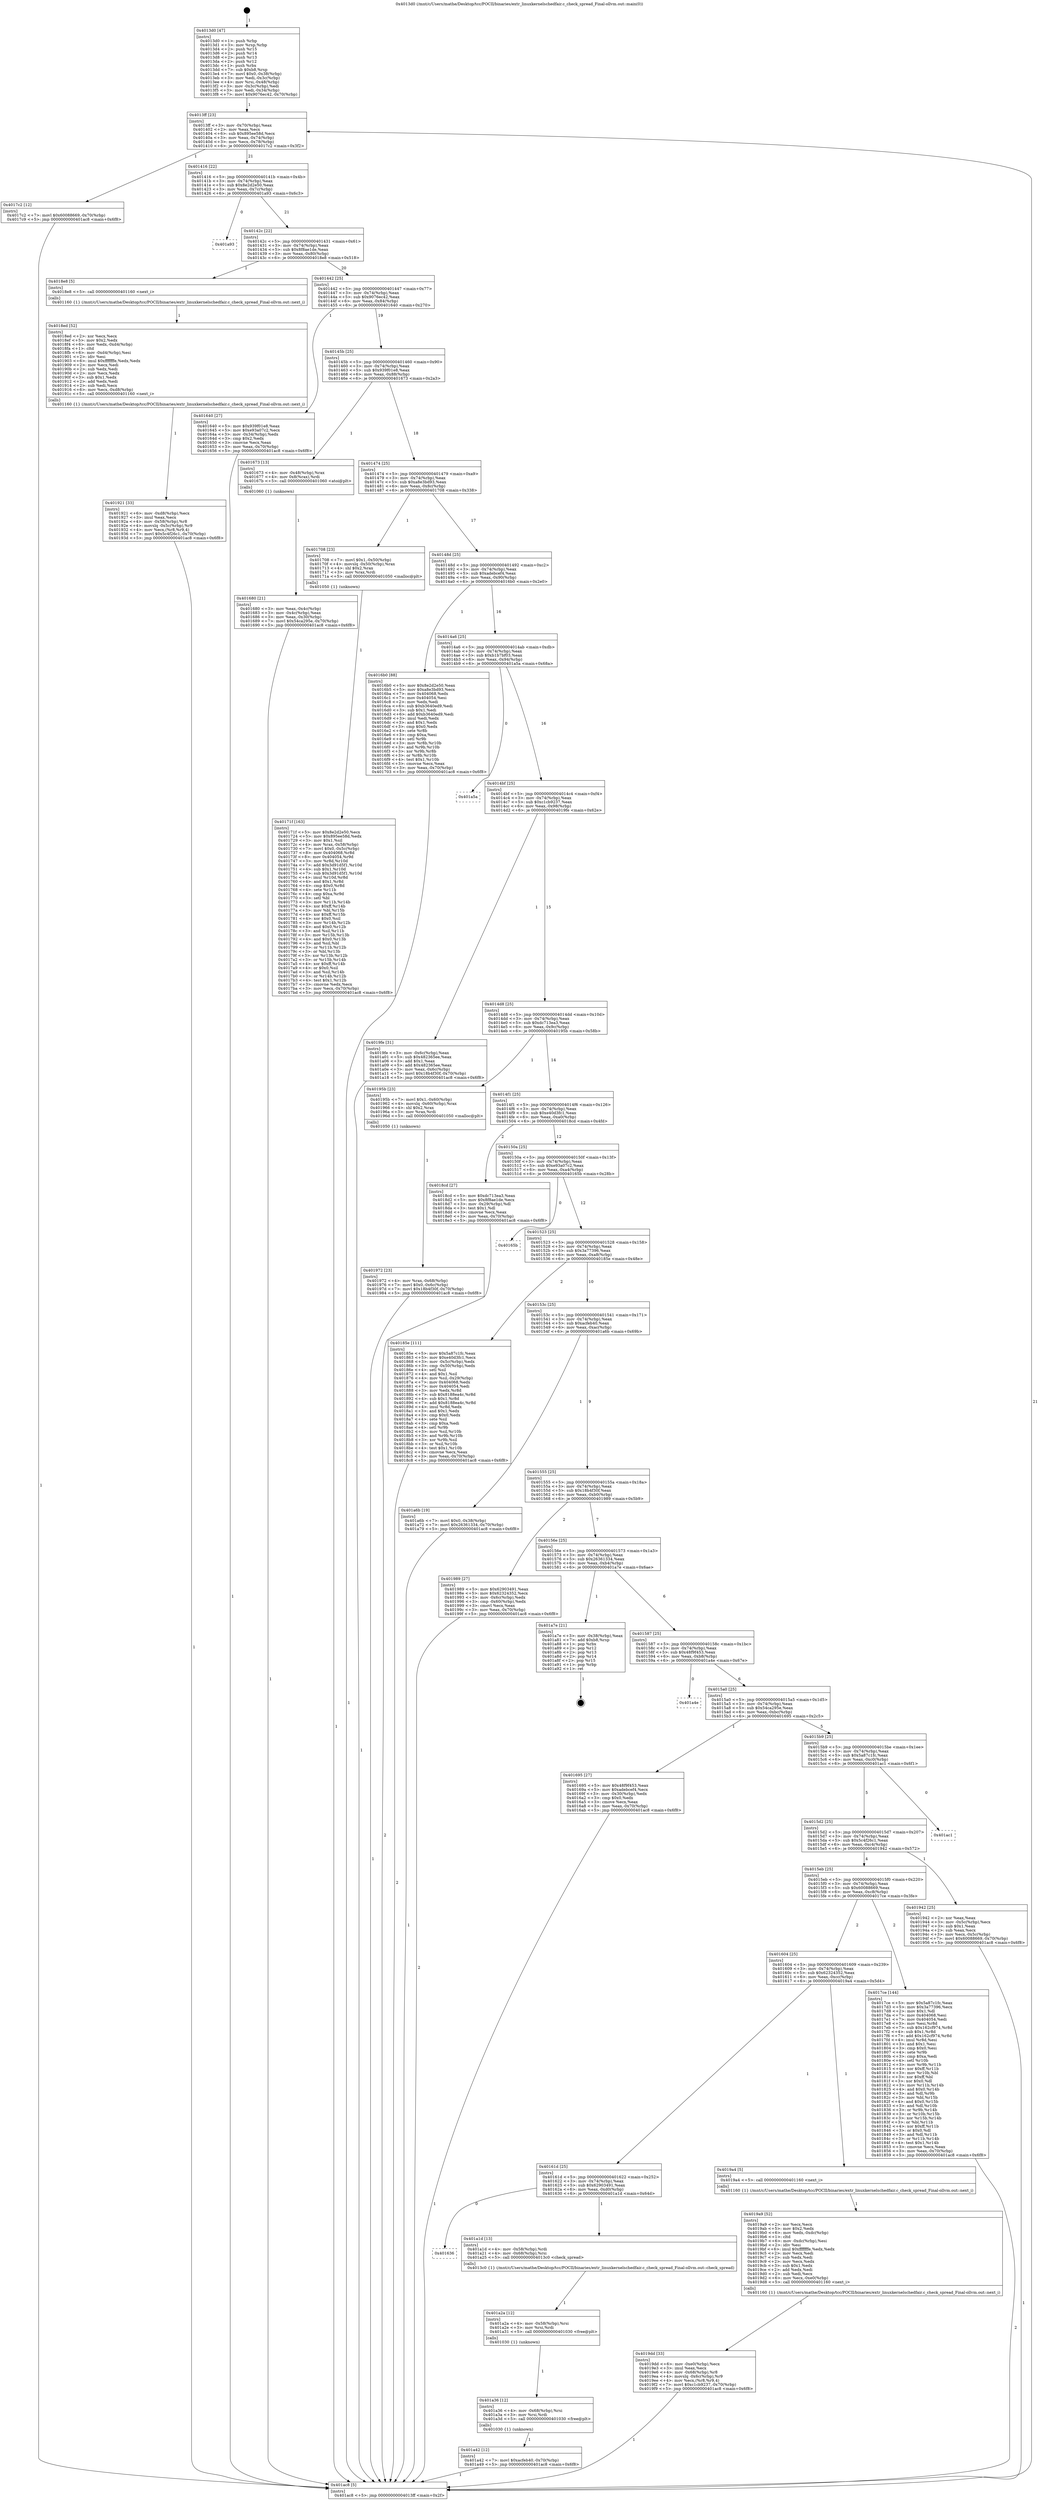 digraph "0x4013d0" {
  label = "0x4013d0 (/mnt/c/Users/mathe/Desktop/tcc/POCII/binaries/extr_linuxkernelschedfair.c_check_spread_Final-ollvm.out::main(0))"
  labelloc = "t"
  node[shape=record]

  Entry [label="",width=0.3,height=0.3,shape=circle,fillcolor=black,style=filled]
  "0x4013ff" [label="{
     0x4013ff [23]\l
     | [instrs]\l
     &nbsp;&nbsp;0x4013ff \<+3\>: mov -0x70(%rbp),%eax\l
     &nbsp;&nbsp;0x401402 \<+2\>: mov %eax,%ecx\l
     &nbsp;&nbsp;0x401404 \<+6\>: sub $0x895ee58d,%ecx\l
     &nbsp;&nbsp;0x40140a \<+3\>: mov %eax,-0x74(%rbp)\l
     &nbsp;&nbsp;0x40140d \<+3\>: mov %ecx,-0x78(%rbp)\l
     &nbsp;&nbsp;0x401410 \<+6\>: je 00000000004017c2 \<main+0x3f2\>\l
  }"]
  "0x4017c2" [label="{
     0x4017c2 [12]\l
     | [instrs]\l
     &nbsp;&nbsp;0x4017c2 \<+7\>: movl $0x60088669,-0x70(%rbp)\l
     &nbsp;&nbsp;0x4017c9 \<+5\>: jmp 0000000000401ac8 \<main+0x6f8\>\l
  }"]
  "0x401416" [label="{
     0x401416 [22]\l
     | [instrs]\l
     &nbsp;&nbsp;0x401416 \<+5\>: jmp 000000000040141b \<main+0x4b\>\l
     &nbsp;&nbsp;0x40141b \<+3\>: mov -0x74(%rbp),%eax\l
     &nbsp;&nbsp;0x40141e \<+5\>: sub $0x8e2d2e50,%eax\l
     &nbsp;&nbsp;0x401423 \<+3\>: mov %eax,-0x7c(%rbp)\l
     &nbsp;&nbsp;0x401426 \<+6\>: je 0000000000401a93 \<main+0x6c3\>\l
  }"]
  Exit [label="",width=0.3,height=0.3,shape=circle,fillcolor=black,style=filled,peripheries=2]
  "0x401a93" [label="{
     0x401a93\l
  }", style=dashed]
  "0x40142c" [label="{
     0x40142c [22]\l
     | [instrs]\l
     &nbsp;&nbsp;0x40142c \<+5\>: jmp 0000000000401431 \<main+0x61\>\l
     &nbsp;&nbsp;0x401431 \<+3\>: mov -0x74(%rbp),%eax\l
     &nbsp;&nbsp;0x401434 \<+5\>: sub $0x8f8ae1de,%eax\l
     &nbsp;&nbsp;0x401439 \<+3\>: mov %eax,-0x80(%rbp)\l
     &nbsp;&nbsp;0x40143c \<+6\>: je 00000000004018e8 \<main+0x518\>\l
  }"]
  "0x401a42" [label="{
     0x401a42 [12]\l
     | [instrs]\l
     &nbsp;&nbsp;0x401a42 \<+7\>: movl $0xacfeb40,-0x70(%rbp)\l
     &nbsp;&nbsp;0x401a49 \<+5\>: jmp 0000000000401ac8 \<main+0x6f8\>\l
  }"]
  "0x4018e8" [label="{
     0x4018e8 [5]\l
     | [instrs]\l
     &nbsp;&nbsp;0x4018e8 \<+5\>: call 0000000000401160 \<next_i\>\l
     | [calls]\l
     &nbsp;&nbsp;0x401160 \{1\} (/mnt/c/Users/mathe/Desktop/tcc/POCII/binaries/extr_linuxkernelschedfair.c_check_spread_Final-ollvm.out::next_i)\l
  }"]
  "0x401442" [label="{
     0x401442 [25]\l
     | [instrs]\l
     &nbsp;&nbsp;0x401442 \<+5\>: jmp 0000000000401447 \<main+0x77\>\l
     &nbsp;&nbsp;0x401447 \<+3\>: mov -0x74(%rbp),%eax\l
     &nbsp;&nbsp;0x40144a \<+5\>: sub $0x9076ec42,%eax\l
     &nbsp;&nbsp;0x40144f \<+6\>: mov %eax,-0x84(%rbp)\l
     &nbsp;&nbsp;0x401455 \<+6\>: je 0000000000401640 \<main+0x270\>\l
  }"]
  "0x401a36" [label="{
     0x401a36 [12]\l
     | [instrs]\l
     &nbsp;&nbsp;0x401a36 \<+4\>: mov -0x68(%rbp),%rsi\l
     &nbsp;&nbsp;0x401a3a \<+3\>: mov %rsi,%rdi\l
     &nbsp;&nbsp;0x401a3d \<+5\>: call 0000000000401030 \<free@plt\>\l
     | [calls]\l
     &nbsp;&nbsp;0x401030 \{1\} (unknown)\l
  }"]
  "0x401640" [label="{
     0x401640 [27]\l
     | [instrs]\l
     &nbsp;&nbsp;0x401640 \<+5\>: mov $0x939f01e8,%eax\l
     &nbsp;&nbsp;0x401645 \<+5\>: mov $0xe93a07c2,%ecx\l
     &nbsp;&nbsp;0x40164a \<+3\>: mov -0x34(%rbp),%edx\l
     &nbsp;&nbsp;0x40164d \<+3\>: cmp $0x2,%edx\l
     &nbsp;&nbsp;0x401650 \<+3\>: cmovne %ecx,%eax\l
     &nbsp;&nbsp;0x401653 \<+3\>: mov %eax,-0x70(%rbp)\l
     &nbsp;&nbsp;0x401656 \<+5\>: jmp 0000000000401ac8 \<main+0x6f8\>\l
  }"]
  "0x40145b" [label="{
     0x40145b [25]\l
     | [instrs]\l
     &nbsp;&nbsp;0x40145b \<+5\>: jmp 0000000000401460 \<main+0x90\>\l
     &nbsp;&nbsp;0x401460 \<+3\>: mov -0x74(%rbp),%eax\l
     &nbsp;&nbsp;0x401463 \<+5\>: sub $0x939f01e8,%eax\l
     &nbsp;&nbsp;0x401468 \<+6\>: mov %eax,-0x88(%rbp)\l
     &nbsp;&nbsp;0x40146e \<+6\>: je 0000000000401673 \<main+0x2a3\>\l
  }"]
  "0x401ac8" [label="{
     0x401ac8 [5]\l
     | [instrs]\l
     &nbsp;&nbsp;0x401ac8 \<+5\>: jmp 00000000004013ff \<main+0x2f\>\l
  }"]
  "0x4013d0" [label="{
     0x4013d0 [47]\l
     | [instrs]\l
     &nbsp;&nbsp;0x4013d0 \<+1\>: push %rbp\l
     &nbsp;&nbsp;0x4013d1 \<+3\>: mov %rsp,%rbp\l
     &nbsp;&nbsp;0x4013d4 \<+2\>: push %r15\l
     &nbsp;&nbsp;0x4013d6 \<+2\>: push %r14\l
     &nbsp;&nbsp;0x4013d8 \<+2\>: push %r13\l
     &nbsp;&nbsp;0x4013da \<+2\>: push %r12\l
     &nbsp;&nbsp;0x4013dc \<+1\>: push %rbx\l
     &nbsp;&nbsp;0x4013dd \<+7\>: sub $0xb8,%rsp\l
     &nbsp;&nbsp;0x4013e4 \<+7\>: movl $0x0,-0x38(%rbp)\l
     &nbsp;&nbsp;0x4013eb \<+3\>: mov %edi,-0x3c(%rbp)\l
     &nbsp;&nbsp;0x4013ee \<+4\>: mov %rsi,-0x48(%rbp)\l
     &nbsp;&nbsp;0x4013f2 \<+3\>: mov -0x3c(%rbp),%edi\l
     &nbsp;&nbsp;0x4013f5 \<+3\>: mov %edi,-0x34(%rbp)\l
     &nbsp;&nbsp;0x4013f8 \<+7\>: movl $0x9076ec42,-0x70(%rbp)\l
  }"]
  "0x401a2a" [label="{
     0x401a2a [12]\l
     | [instrs]\l
     &nbsp;&nbsp;0x401a2a \<+4\>: mov -0x58(%rbp),%rsi\l
     &nbsp;&nbsp;0x401a2e \<+3\>: mov %rsi,%rdi\l
     &nbsp;&nbsp;0x401a31 \<+5\>: call 0000000000401030 \<free@plt\>\l
     | [calls]\l
     &nbsp;&nbsp;0x401030 \{1\} (unknown)\l
  }"]
  "0x401673" [label="{
     0x401673 [13]\l
     | [instrs]\l
     &nbsp;&nbsp;0x401673 \<+4\>: mov -0x48(%rbp),%rax\l
     &nbsp;&nbsp;0x401677 \<+4\>: mov 0x8(%rax),%rdi\l
     &nbsp;&nbsp;0x40167b \<+5\>: call 0000000000401060 \<atoi@plt\>\l
     | [calls]\l
     &nbsp;&nbsp;0x401060 \{1\} (unknown)\l
  }"]
  "0x401474" [label="{
     0x401474 [25]\l
     | [instrs]\l
     &nbsp;&nbsp;0x401474 \<+5\>: jmp 0000000000401479 \<main+0xa9\>\l
     &nbsp;&nbsp;0x401479 \<+3\>: mov -0x74(%rbp),%eax\l
     &nbsp;&nbsp;0x40147c \<+5\>: sub $0xa8e3bd93,%eax\l
     &nbsp;&nbsp;0x401481 \<+6\>: mov %eax,-0x8c(%rbp)\l
     &nbsp;&nbsp;0x401487 \<+6\>: je 0000000000401708 \<main+0x338\>\l
  }"]
  "0x401680" [label="{
     0x401680 [21]\l
     | [instrs]\l
     &nbsp;&nbsp;0x401680 \<+3\>: mov %eax,-0x4c(%rbp)\l
     &nbsp;&nbsp;0x401683 \<+3\>: mov -0x4c(%rbp),%eax\l
     &nbsp;&nbsp;0x401686 \<+3\>: mov %eax,-0x30(%rbp)\l
     &nbsp;&nbsp;0x401689 \<+7\>: movl $0x54ca295e,-0x70(%rbp)\l
     &nbsp;&nbsp;0x401690 \<+5\>: jmp 0000000000401ac8 \<main+0x6f8\>\l
  }"]
  "0x401636" [label="{
     0x401636\l
  }", style=dashed]
  "0x401708" [label="{
     0x401708 [23]\l
     | [instrs]\l
     &nbsp;&nbsp;0x401708 \<+7\>: movl $0x1,-0x50(%rbp)\l
     &nbsp;&nbsp;0x40170f \<+4\>: movslq -0x50(%rbp),%rax\l
     &nbsp;&nbsp;0x401713 \<+4\>: shl $0x2,%rax\l
     &nbsp;&nbsp;0x401717 \<+3\>: mov %rax,%rdi\l
     &nbsp;&nbsp;0x40171a \<+5\>: call 0000000000401050 \<malloc@plt\>\l
     | [calls]\l
     &nbsp;&nbsp;0x401050 \{1\} (unknown)\l
  }"]
  "0x40148d" [label="{
     0x40148d [25]\l
     | [instrs]\l
     &nbsp;&nbsp;0x40148d \<+5\>: jmp 0000000000401492 \<main+0xc2\>\l
     &nbsp;&nbsp;0x401492 \<+3\>: mov -0x74(%rbp),%eax\l
     &nbsp;&nbsp;0x401495 \<+5\>: sub $0xadebcef4,%eax\l
     &nbsp;&nbsp;0x40149a \<+6\>: mov %eax,-0x90(%rbp)\l
     &nbsp;&nbsp;0x4014a0 \<+6\>: je 00000000004016b0 \<main+0x2e0\>\l
  }"]
  "0x401a1d" [label="{
     0x401a1d [13]\l
     | [instrs]\l
     &nbsp;&nbsp;0x401a1d \<+4\>: mov -0x58(%rbp),%rdi\l
     &nbsp;&nbsp;0x401a21 \<+4\>: mov -0x68(%rbp),%rsi\l
     &nbsp;&nbsp;0x401a25 \<+5\>: call 00000000004013c0 \<check_spread\>\l
     | [calls]\l
     &nbsp;&nbsp;0x4013c0 \{1\} (/mnt/c/Users/mathe/Desktop/tcc/POCII/binaries/extr_linuxkernelschedfair.c_check_spread_Final-ollvm.out::check_spread)\l
  }"]
  "0x4016b0" [label="{
     0x4016b0 [88]\l
     | [instrs]\l
     &nbsp;&nbsp;0x4016b0 \<+5\>: mov $0x8e2d2e50,%eax\l
     &nbsp;&nbsp;0x4016b5 \<+5\>: mov $0xa8e3bd93,%ecx\l
     &nbsp;&nbsp;0x4016ba \<+7\>: mov 0x404068,%edx\l
     &nbsp;&nbsp;0x4016c1 \<+7\>: mov 0x404054,%esi\l
     &nbsp;&nbsp;0x4016c8 \<+2\>: mov %edx,%edi\l
     &nbsp;&nbsp;0x4016ca \<+6\>: sub $0xb3640ed9,%edi\l
     &nbsp;&nbsp;0x4016d0 \<+3\>: sub $0x1,%edi\l
     &nbsp;&nbsp;0x4016d3 \<+6\>: add $0xb3640ed9,%edi\l
     &nbsp;&nbsp;0x4016d9 \<+3\>: imul %edi,%edx\l
     &nbsp;&nbsp;0x4016dc \<+3\>: and $0x1,%edx\l
     &nbsp;&nbsp;0x4016df \<+3\>: cmp $0x0,%edx\l
     &nbsp;&nbsp;0x4016e2 \<+4\>: sete %r8b\l
     &nbsp;&nbsp;0x4016e6 \<+3\>: cmp $0xa,%esi\l
     &nbsp;&nbsp;0x4016e9 \<+4\>: setl %r9b\l
     &nbsp;&nbsp;0x4016ed \<+3\>: mov %r8b,%r10b\l
     &nbsp;&nbsp;0x4016f0 \<+3\>: and %r9b,%r10b\l
     &nbsp;&nbsp;0x4016f3 \<+3\>: xor %r9b,%r8b\l
     &nbsp;&nbsp;0x4016f6 \<+3\>: or %r8b,%r10b\l
     &nbsp;&nbsp;0x4016f9 \<+4\>: test $0x1,%r10b\l
     &nbsp;&nbsp;0x4016fd \<+3\>: cmovne %ecx,%eax\l
     &nbsp;&nbsp;0x401700 \<+3\>: mov %eax,-0x70(%rbp)\l
     &nbsp;&nbsp;0x401703 \<+5\>: jmp 0000000000401ac8 \<main+0x6f8\>\l
  }"]
  "0x4014a6" [label="{
     0x4014a6 [25]\l
     | [instrs]\l
     &nbsp;&nbsp;0x4014a6 \<+5\>: jmp 00000000004014ab \<main+0xdb\>\l
     &nbsp;&nbsp;0x4014ab \<+3\>: mov -0x74(%rbp),%eax\l
     &nbsp;&nbsp;0x4014ae \<+5\>: sub $0xb1b7bf03,%eax\l
     &nbsp;&nbsp;0x4014b3 \<+6\>: mov %eax,-0x94(%rbp)\l
     &nbsp;&nbsp;0x4014b9 \<+6\>: je 0000000000401a5a \<main+0x68a\>\l
  }"]
  "0x4019dd" [label="{
     0x4019dd [33]\l
     | [instrs]\l
     &nbsp;&nbsp;0x4019dd \<+6\>: mov -0xe0(%rbp),%ecx\l
     &nbsp;&nbsp;0x4019e3 \<+3\>: imul %eax,%ecx\l
     &nbsp;&nbsp;0x4019e6 \<+4\>: mov -0x68(%rbp),%r8\l
     &nbsp;&nbsp;0x4019ea \<+4\>: movslq -0x6c(%rbp),%r9\l
     &nbsp;&nbsp;0x4019ee \<+4\>: mov %ecx,(%r8,%r9,4)\l
     &nbsp;&nbsp;0x4019f2 \<+7\>: movl $0xc1cb9237,-0x70(%rbp)\l
     &nbsp;&nbsp;0x4019f9 \<+5\>: jmp 0000000000401ac8 \<main+0x6f8\>\l
  }"]
  "0x401a5a" [label="{
     0x401a5a\l
  }", style=dashed]
  "0x4014bf" [label="{
     0x4014bf [25]\l
     | [instrs]\l
     &nbsp;&nbsp;0x4014bf \<+5\>: jmp 00000000004014c4 \<main+0xf4\>\l
     &nbsp;&nbsp;0x4014c4 \<+3\>: mov -0x74(%rbp),%eax\l
     &nbsp;&nbsp;0x4014c7 \<+5\>: sub $0xc1cb9237,%eax\l
     &nbsp;&nbsp;0x4014cc \<+6\>: mov %eax,-0x98(%rbp)\l
     &nbsp;&nbsp;0x4014d2 \<+6\>: je 00000000004019fe \<main+0x62e\>\l
  }"]
  "0x4019a9" [label="{
     0x4019a9 [52]\l
     | [instrs]\l
     &nbsp;&nbsp;0x4019a9 \<+2\>: xor %ecx,%ecx\l
     &nbsp;&nbsp;0x4019ab \<+5\>: mov $0x2,%edx\l
     &nbsp;&nbsp;0x4019b0 \<+6\>: mov %edx,-0xdc(%rbp)\l
     &nbsp;&nbsp;0x4019b6 \<+1\>: cltd\l
     &nbsp;&nbsp;0x4019b7 \<+6\>: mov -0xdc(%rbp),%esi\l
     &nbsp;&nbsp;0x4019bd \<+2\>: idiv %esi\l
     &nbsp;&nbsp;0x4019bf \<+6\>: imul $0xfffffffe,%edx,%edx\l
     &nbsp;&nbsp;0x4019c5 \<+2\>: mov %ecx,%edi\l
     &nbsp;&nbsp;0x4019c7 \<+2\>: sub %edx,%edi\l
     &nbsp;&nbsp;0x4019c9 \<+2\>: mov %ecx,%edx\l
     &nbsp;&nbsp;0x4019cb \<+3\>: sub $0x1,%edx\l
     &nbsp;&nbsp;0x4019ce \<+2\>: add %edx,%edi\l
     &nbsp;&nbsp;0x4019d0 \<+2\>: sub %edi,%ecx\l
     &nbsp;&nbsp;0x4019d2 \<+6\>: mov %ecx,-0xe0(%rbp)\l
     &nbsp;&nbsp;0x4019d8 \<+5\>: call 0000000000401160 \<next_i\>\l
     | [calls]\l
     &nbsp;&nbsp;0x401160 \{1\} (/mnt/c/Users/mathe/Desktop/tcc/POCII/binaries/extr_linuxkernelschedfair.c_check_spread_Final-ollvm.out::next_i)\l
  }"]
  "0x4019fe" [label="{
     0x4019fe [31]\l
     | [instrs]\l
     &nbsp;&nbsp;0x4019fe \<+3\>: mov -0x6c(%rbp),%eax\l
     &nbsp;&nbsp;0x401a01 \<+5\>: sub $0x482365ee,%eax\l
     &nbsp;&nbsp;0x401a06 \<+3\>: add $0x1,%eax\l
     &nbsp;&nbsp;0x401a09 \<+5\>: add $0x482365ee,%eax\l
     &nbsp;&nbsp;0x401a0e \<+3\>: mov %eax,-0x6c(%rbp)\l
     &nbsp;&nbsp;0x401a11 \<+7\>: movl $0x18b4f30f,-0x70(%rbp)\l
     &nbsp;&nbsp;0x401a18 \<+5\>: jmp 0000000000401ac8 \<main+0x6f8\>\l
  }"]
  "0x4014d8" [label="{
     0x4014d8 [25]\l
     | [instrs]\l
     &nbsp;&nbsp;0x4014d8 \<+5\>: jmp 00000000004014dd \<main+0x10d\>\l
     &nbsp;&nbsp;0x4014dd \<+3\>: mov -0x74(%rbp),%eax\l
     &nbsp;&nbsp;0x4014e0 \<+5\>: sub $0xdc713ea3,%eax\l
     &nbsp;&nbsp;0x4014e5 \<+6\>: mov %eax,-0x9c(%rbp)\l
     &nbsp;&nbsp;0x4014eb \<+6\>: je 000000000040195b \<main+0x58b\>\l
  }"]
  "0x40161d" [label="{
     0x40161d [25]\l
     | [instrs]\l
     &nbsp;&nbsp;0x40161d \<+5\>: jmp 0000000000401622 \<main+0x252\>\l
     &nbsp;&nbsp;0x401622 \<+3\>: mov -0x74(%rbp),%eax\l
     &nbsp;&nbsp;0x401625 \<+5\>: sub $0x62903491,%eax\l
     &nbsp;&nbsp;0x40162a \<+6\>: mov %eax,-0xd0(%rbp)\l
     &nbsp;&nbsp;0x401630 \<+6\>: je 0000000000401a1d \<main+0x64d\>\l
  }"]
  "0x40195b" [label="{
     0x40195b [23]\l
     | [instrs]\l
     &nbsp;&nbsp;0x40195b \<+7\>: movl $0x1,-0x60(%rbp)\l
     &nbsp;&nbsp;0x401962 \<+4\>: movslq -0x60(%rbp),%rax\l
     &nbsp;&nbsp;0x401966 \<+4\>: shl $0x2,%rax\l
     &nbsp;&nbsp;0x40196a \<+3\>: mov %rax,%rdi\l
     &nbsp;&nbsp;0x40196d \<+5\>: call 0000000000401050 \<malloc@plt\>\l
     | [calls]\l
     &nbsp;&nbsp;0x401050 \{1\} (unknown)\l
  }"]
  "0x4014f1" [label="{
     0x4014f1 [25]\l
     | [instrs]\l
     &nbsp;&nbsp;0x4014f1 \<+5\>: jmp 00000000004014f6 \<main+0x126\>\l
     &nbsp;&nbsp;0x4014f6 \<+3\>: mov -0x74(%rbp),%eax\l
     &nbsp;&nbsp;0x4014f9 \<+5\>: sub $0xe40d3fc1,%eax\l
     &nbsp;&nbsp;0x4014fe \<+6\>: mov %eax,-0xa0(%rbp)\l
     &nbsp;&nbsp;0x401504 \<+6\>: je 00000000004018cd \<main+0x4fd\>\l
  }"]
  "0x4019a4" [label="{
     0x4019a4 [5]\l
     | [instrs]\l
     &nbsp;&nbsp;0x4019a4 \<+5\>: call 0000000000401160 \<next_i\>\l
     | [calls]\l
     &nbsp;&nbsp;0x401160 \{1\} (/mnt/c/Users/mathe/Desktop/tcc/POCII/binaries/extr_linuxkernelschedfair.c_check_spread_Final-ollvm.out::next_i)\l
  }"]
  "0x4018cd" [label="{
     0x4018cd [27]\l
     | [instrs]\l
     &nbsp;&nbsp;0x4018cd \<+5\>: mov $0xdc713ea3,%eax\l
     &nbsp;&nbsp;0x4018d2 \<+5\>: mov $0x8f8ae1de,%ecx\l
     &nbsp;&nbsp;0x4018d7 \<+3\>: mov -0x29(%rbp),%dl\l
     &nbsp;&nbsp;0x4018da \<+3\>: test $0x1,%dl\l
     &nbsp;&nbsp;0x4018dd \<+3\>: cmovne %ecx,%eax\l
     &nbsp;&nbsp;0x4018e0 \<+3\>: mov %eax,-0x70(%rbp)\l
     &nbsp;&nbsp;0x4018e3 \<+5\>: jmp 0000000000401ac8 \<main+0x6f8\>\l
  }"]
  "0x40150a" [label="{
     0x40150a [25]\l
     | [instrs]\l
     &nbsp;&nbsp;0x40150a \<+5\>: jmp 000000000040150f \<main+0x13f\>\l
     &nbsp;&nbsp;0x40150f \<+3\>: mov -0x74(%rbp),%eax\l
     &nbsp;&nbsp;0x401512 \<+5\>: sub $0xe93a07c2,%eax\l
     &nbsp;&nbsp;0x401517 \<+6\>: mov %eax,-0xa4(%rbp)\l
     &nbsp;&nbsp;0x40151d \<+6\>: je 000000000040165b \<main+0x28b\>\l
  }"]
  "0x401972" [label="{
     0x401972 [23]\l
     | [instrs]\l
     &nbsp;&nbsp;0x401972 \<+4\>: mov %rax,-0x68(%rbp)\l
     &nbsp;&nbsp;0x401976 \<+7\>: movl $0x0,-0x6c(%rbp)\l
     &nbsp;&nbsp;0x40197d \<+7\>: movl $0x18b4f30f,-0x70(%rbp)\l
     &nbsp;&nbsp;0x401984 \<+5\>: jmp 0000000000401ac8 \<main+0x6f8\>\l
  }"]
  "0x40165b" [label="{
     0x40165b\l
  }", style=dashed]
  "0x401523" [label="{
     0x401523 [25]\l
     | [instrs]\l
     &nbsp;&nbsp;0x401523 \<+5\>: jmp 0000000000401528 \<main+0x158\>\l
     &nbsp;&nbsp;0x401528 \<+3\>: mov -0x74(%rbp),%eax\l
     &nbsp;&nbsp;0x40152b \<+5\>: sub $0x3a77396,%eax\l
     &nbsp;&nbsp;0x401530 \<+6\>: mov %eax,-0xa8(%rbp)\l
     &nbsp;&nbsp;0x401536 \<+6\>: je 000000000040185e \<main+0x48e\>\l
  }"]
  "0x401921" [label="{
     0x401921 [33]\l
     | [instrs]\l
     &nbsp;&nbsp;0x401921 \<+6\>: mov -0xd8(%rbp),%ecx\l
     &nbsp;&nbsp;0x401927 \<+3\>: imul %eax,%ecx\l
     &nbsp;&nbsp;0x40192a \<+4\>: mov -0x58(%rbp),%r8\l
     &nbsp;&nbsp;0x40192e \<+4\>: movslq -0x5c(%rbp),%r9\l
     &nbsp;&nbsp;0x401932 \<+4\>: mov %ecx,(%r8,%r9,4)\l
     &nbsp;&nbsp;0x401936 \<+7\>: movl $0x5c4f26c1,-0x70(%rbp)\l
     &nbsp;&nbsp;0x40193d \<+5\>: jmp 0000000000401ac8 \<main+0x6f8\>\l
  }"]
  "0x40185e" [label="{
     0x40185e [111]\l
     | [instrs]\l
     &nbsp;&nbsp;0x40185e \<+5\>: mov $0x5a87c1fc,%eax\l
     &nbsp;&nbsp;0x401863 \<+5\>: mov $0xe40d3fc1,%ecx\l
     &nbsp;&nbsp;0x401868 \<+3\>: mov -0x5c(%rbp),%edx\l
     &nbsp;&nbsp;0x40186b \<+3\>: cmp -0x50(%rbp),%edx\l
     &nbsp;&nbsp;0x40186e \<+4\>: setl %sil\l
     &nbsp;&nbsp;0x401872 \<+4\>: and $0x1,%sil\l
     &nbsp;&nbsp;0x401876 \<+4\>: mov %sil,-0x29(%rbp)\l
     &nbsp;&nbsp;0x40187a \<+7\>: mov 0x404068,%edx\l
     &nbsp;&nbsp;0x401881 \<+7\>: mov 0x404054,%edi\l
     &nbsp;&nbsp;0x401888 \<+3\>: mov %edx,%r8d\l
     &nbsp;&nbsp;0x40188b \<+7\>: sub $0x8188ea4c,%r8d\l
     &nbsp;&nbsp;0x401892 \<+4\>: sub $0x1,%r8d\l
     &nbsp;&nbsp;0x401896 \<+7\>: add $0x8188ea4c,%r8d\l
     &nbsp;&nbsp;0x40189d \<+4\>: imul %r8d,%edx\l
     &nbsp;&nbsp;0x4018a1 \<+3\>: and $0x1,%edx\l
     &nbsp;&nbsp;0x4018a4 \<+3\>: cmp $0x0,%edx\l
     &nbsp;&nbsp;0x4018a7 \<+4\>: sete %sil\l
     &nbsp;&nbsp;0x4018ab \<+3\>: cmp $0xa,%edi\l
     &nbsp;&nbsp;0x4018ae \<+4\>: setl %r9b\l
     &nbsp;&nbsp;0x4018b2 \<+3\>: mov %sil,%r10b\l
     &nbsp;&nbsp;0x4018b5 \<+3\>: and %r9b,%r10b\l
     &nbsp;&nbsp;0x4018b8 \<+3\>: xor %r9b,%sil\l
     &nbsp;&nbsp;0x4018bb \<+3\>: or %sil,%r10b\l
     &nbsp;&nbsp;0x4018be \<+4\>: test $0x1,%r10b\l
     &nbsp;&nbsp;0x4018c2 \<+3\>: cmovne %ecx,%eax\l
     &nbsp;&nbsp;0x4018c5 \<+3\>: mov %eax,-0x70(%rbp)\l
     &nbsp;&nbsp;0x4018c8 \<+5\>: jmp 0000000000401ac8 \<main+0x6f8\>\l
  }"]
  "0x40153c" [label="{
     0x40153c [25]\l
     | [instrs]\l
     &nbsp;&nbsp;0x40153c \<+5\>: jmp 0000000000401541 \<main+0x171\>\l
     &nbsp;&nbsp;0x401541 \<+3\>: mov -0x74(%rbp),%eax\l
     &nbsp;&nbsp;0x401544 \<+5\>: sub $0xacfeb40,%eax\l
     &nbsp;&nbsp;0x401549 \<+6\>: mov %eax,-0xac(%rbp)\l
     &nbsp;&nbsp;0x40154f \<+6\>: je 0000000000401a6b \<main+0x69b\>\l
  }"]
  "0x4018ed" [label="{
     0x4018ed [52]\l
     | [instrs]\l
     &nbsp;&nbsp;0x4018ed \<+2\>: xor %ecx,%ecx\l
     &nbsp;&nbsp;0x4018ef \<+5\>: mov $0x2,%edx\l
     &nbsp;&nbsp;0x4018f4 \<+6\>: mov %edx,-0xd4(%rbp)\l
     &nbsp;&nbsp;0x4018fa \<+1\>: cltd\l
     &nbsp;&nbsp;0x4018fb \<+6\>: mov -0xd4(%rbp),%esi\l
     &nbsp;&nbsp;0x401901 \<+2\>: idiv %esi\l
     &nbsp;&nbsp;0x401903 \<+6\>: imul $0xfffffffe,%edx,%edx\l
     &nbsp;&nbsp;0x401909 \<+2\>: mov %ecx,%edi\l
     &nbsp;&nbsp;0x40190b \<+2\>: sub %edx,%edi\l
     &nbsp;&nbsp;0x40190d \<+2\>: mov %ecx,%edx\l
     &nbsp;&nbsp;0x40190f \<+3\>: sub $0x1,%edx\l
     &nbsp;&nbsp;0x401912 \<+2\>: add %edx,%edi\l
     &nbsp;&nbsp;0x401914 \<+2\>: sub %edi,%ecx\l
     &nbsp;&nbsp;0x401916 \<+6\>: mov %ecx,-0xd8(%rbp)\l
     &nbsp;&nbsp;0x40191c \<+5\>: call 0000000000401160 \<next_i\>\l
     | [calls]\l
     &nbsp;&nbsp;0x401160 \{1\} (/mnt/c/Users/mathe/Desktop/tcc/POCII/binaries/extr_linuxkernelschedfair.c_check_spread_Final-ollvm.out::next_i)\l
  }"]
  "0x401a6b" [label="{
     0x401a6b [19]\l
     | [instrs]\l
     &nbsp;&nbsp;0x401a6b \<+7\>: movl $0x0,-0x38(%rbp)\l
     &nbsp;&nbsp;0x401a72 \<+7\>: movl $0x26361334,-0x70(%rbp)\l
     &nbsp;&nbsp;0x401a79 \<+5\>: jmp 0000000000401ac8 \<main+0x6f8\>\l
  }"]
  "0x401555" [label="{
     0x401555 [25]\l
     | [instrs]\l
     &nbsp;&nbsp;0x401555 \<+5\>: jmp 000000000040155a \<main+0x18a\>\l
     &nbsp;&nbsp;0x40155a \<+3\>: mov -0x74(%rbp),%eax\l
     &nbsp;&nbsp;0x40155d \<+5\>: sub $0x18b4f30f,%eax\l
     &nbsp;&nbsp;0x401562 \<+6\>: mov %eax,-0xb0(%rbp)\l
     &nbsp;&nbsp;0x401568 \<+6\>: je 0000000000401989 \<main+0x5b9\>\l
  }"]
  "0x401604" [label="{
     0x401604 [25]\l
     | [instrs]\l
     &nbsp;&nbsp;0x401604 \<+5\>: jmp 0000000000401609 \<main+0x239\>\l
     &nbsp;&nbsp;0x401609 \<+3\>: mov -0x74(%rbp),%eax\l
     &nbsp;&nbsp;0x40160c \<+5\>: sub $0x62324352,%eax\l
     &nbsp;&nbsp;0x401611 \<+6\>: mov %eax,-0xcc(%rbp)\l
     &nbsp;&nbsp;0x401617 \<+6\>: je 00000000004019a4 \<main+0x5d4\>\l
  }"]
  "0x401989" [label="{
     0x401989 [27]\l
     | [instrs]\l
     &nbsp;&nbsp;0x401989 \<+5\>: mov $0x62903491,%eax\l
     &nbsp;&nbsp;0x40198e \<+5\>: mov $0x62324352,%ecx\l
     &nbsp;&nbsp;0x401993 \<+3\>: mov -0x6c(%rbp),%edx\l
     &nbsp;&nbsp;0x401996 \<+3\>: cmp -0x60(%rbp),%edx\l
     &nbsp;&nbsp;0x401999 \<+3\>: cmovl %ecx,%eax\l
     &nbsp;&nbsp;0x40199c \<+3\>: mov %eax,-0x70(%rbp)\l
     &nbsp;&nbsp;0x40199f \<+5\>: jmp 0000000000401ac8 \<main+0x6f8\>\l
  }"]
  "0x40156e" [label="{
     0x40156e [25]\l
     | [instrs]\l
     &nbsp;&nbsp;0x40156e \<+5\>: jmp 0000000000401573 \<main+0x1a3\>\l
     &nbsp;&nbsp;0x401573 \<+3\>: mov -0x74(%rbp),%eax\l
     &nbsp;&nbsp;0x401576 \<+5\>: sub $0x26361334,%eax\l
     &nbsp;&nbsp;0x40157b \<+6\>: mov %eax,-0xb4(%rbp)\l
     &nbsp;&nbsp;0x401581 \<+6\>: je 0000000000401a7e \<main+0x6ae\>\l
  }"]
  "0x4017ce" [label="{
     0x4017ce [144]\l
     | [instrs]\l
     &nbsp;&nbsp;0x4017ce \<+5\>: mov $0x5a87c1fc,%eax\l
     &nbsp;&nbsp;0x4017d3 \<+5\>: mov $0x3a77396,%ecx\l
     &nbsp;&nbsp;0x4017d8 \<+2\>: mov $0x1,%dl\l
     &nbsp;&nbsp;0x4017da \<+7\>: mov 0x404068,%esi\l
     &nbsp;&nbsp;0x4017e1 \<+7\>: mov 0x404054,%edi\l
     &nbsp;&nbsp;0x4017e8 \<+3\>: mov %esi,%r8d\l
     &nbsp;&nbsp;0x4017eb \<+7\>: sub $0x162cf974,%r8d\l
     &nbsp;&nbsp;0x4017f2 \<+4\>: sub $0x1,%r8d\l
     &nbsp;&nbsp;0x4017f6 \<+7\>: add $0x162cf974,%r8d\l
     &nbsp;&nbsp;0x4017fd \<+4\>: imul %r8d,%esi\l
     &nbsp;&nbsp;0x401801 \<+3\>: and $0x1,%esi\l
     &nbsp;&nbsp;0x401804 \<+3\>: cmp $0x0,%esi\l
     &nbsp;&nbsp;0x401807 \<+4\>: sete %r9b\l
     &nbsp;&nbsp;0x40180b \<+3\>: cmp $0xa,%edi\l
     &nbsp;&nbsp;0x40180e \<+4\>: setl %r10b\l
     &nbsp;&nbsp;0x401812 \<+3\>: mov %r9b,%r11b\l
     &nbsp;&nbsp;0x401815 \<+4\>: xor $0xff,%r11b\l
     &nbsp;&nbsp;0x401819 \<+3\>: mov %r10b,%bl\l
     &nbsp;&nbsp;0x40181c \<+3\>: xor $0xff,%bl\l
     &nbsp;&nbsp;0x40181f \<+3\>: xor $0x0,%dl\l
     &nbsp;&nbsp;0x401822 \<+3\>: mov %r11b,%r14b\l
     &nbsp;&nbsp;0x401825 \<+4\>: and $0x0,%r14b\l
     &nbsp;&nbsp;0x401829 \<+3\>: and %dl,%r9b\l
     &nbsp;&nbsp;0x40182c \<+3\>: mov %bl,%r15b\l
     &nbsp;&nbsp;0x40182f \<+4\>: and $0x0,%r15b\l
     &nbsp;&nbsp;0x401833 \<+3\>: and %dl,%r10b\l
     &nbsp;&nbsp;0x401836 \<+3\>: or %r9b,%r14b\l
     &nbsp;&nbsp;0x401839 \<+3\>: or %r10b,%r15b\l
     &nbsp;&nbsp;0x40183c \<+3\>: xor %r15b,%r14b\l
     &nbsp;&nbsp;0x40183f \<+3\>: or %bl,%r11b\l
     &nbsp;&nbsp;0x401842 \<+4\>: xor $0xff,%r11b\l
     &nbsp;&nbsp;0x401846 \<+3\>: or $0x0,%dl\l
     &nbsp;&nbsp;0x401849 \<+3\>: and %dl,%r11b\l
     &nbsp;&nbsp;0x40184c \<+3\>: or %r11b,%r14b\l
     &nbsp;&nbsp;0x40184f \<+4\>: test $0x1,%r14b\l
     &nbsp;&nbsp;0x401853 \<+3\>: cmovne %ecx,%eax\l
     &nbsp;&nbsp;0x401856 \<+3\>: mov %eax,-0x70(%rbp)\l
     &nbsp;&nbsp;0x401859 \<+5\>: jmp 0000000000401ac8 \<main+0x6f8\>\l
  }"]
  "0x401a7e" [label="{
     0x401a7e [21]\l
     | [instrs]\l
     &nbsp;&nbsp;0x401a7e \<+3\>: mov -0x38(%rbp),%eax\l
     &nbsp;&nbsp;0x401a81 \<+7\>: add $0xb8,%rsp\l
     &nbsp;&nbsp;0x401a88 \<+1\>: pop %rbx\l
     &nbsp;&nbsp;0x401a89 \<+2\>: pop %r12\l
     &nbsp;&nbsp;0x401a8b \<+2\>: pop %r13\l
     &nbsp;&nbsp;0x401a8d \<+2\>: pop %r14\l
     &nbsp;&nbsp;0x401a8f \<+2\>: pop %r15\l
     &nbsp;&nbsp;0x401a91 \<+1\>: pop %rbp\l
     &nbsp;&nbsp;0x401a92 \<+1\>: ret\l
  }"]
  "0x401587" [label="{
     0x401587 [25]\l
     | [instrs]\l
     &nbsp;&nbsp;0x401587 \<+5\>: jmp 000000000040158c \<main+0x1bc\>\l
     &nbsp;&nbsp;0x40158c \<+3\>: mov -0x74(%rbp),%eax\l
     &nbsp;&nbsp;0x40158f \<+5\>: sub $0x48f9f453,%eax\l
     &nbsp;&nbsp;0x401594 \<+6\>: mov %eax,-0xb8(%rbp)\l
     &nbsp;&nbsp;0x40159a \<+6\>: je 0000000000401a4e \<main+0x67e\>\l
  }"]
  "0x4015eb" [label="{
     0x4015eb [25]\l
     | [instrs]\l
     &nbsp;&nbsp;0x4015eb \<+5\>: jmp 00000000004015f0 \<main+0x220\>\l
     &nbsp;&nbsp;0x4015f0 \<+3\>: mov -0x74(%rbp),%eax\l
     &nbsp;&nbsp;0x4015f3 \<+5\>: sub $0x60088669,%eax\l
     &nbsp;&nbsp;0x4015f8 \<+6\>: mov %eax,-0xc8(%rbp)\l
     &nbsp;&nbsp;0x4015fe \<+6\>: je 00000000004017ce \<main+0x3fe\>\l
  }"]
  "0x401a4e" [label="{
     0x401a4e\l
  }", style=dashed]
  "0x4015a0" [label="{
     0x4015a0 [25]\l
     | [instrs]\l
     &nbsp;&nbsp;0x4015a0 \<+5\>: jmp 00000000004015a5 \<main+0x1d5\>\l
     &nbsp;&nbsp;0x4015a5 \<+3\>: mov -0x74(%rbp),%eax\l
     &nbsp;&nbsp;0x4015a8 \<+5\>: sub $0x54ca295e,%eax\l
     &nbsp;&nbsp;0x4015ad \<+6\>: mov %eax,-0xbc(%rbp)\l
     &nbsp;&nbsp;0x4015b3 \<+6\>: je 0000000000401695 \<main+0x2c5\>\l
  }"]
  "0x401942" [label="{
     0x401942 [25]\l
     | [instrs]\l
     &nbsp;&nbsp;0x401942 \<+2\>: xor %eax,%eax\l
     &nbsp;&nbsp;0x401944 \<+3\>: mov -0x5c(%rbp),%ecx\l
     &nbsp;&nbsp;0x401947 \<+3\>: sub $0x1,%eax\l
     &nbsp;&nbsp;0x40194a \<+2\>: sub %eax,%ecx\l
     &nbsp;&nbsp;0x40194c \<+3\>: mov %ecx,-0x5c(%rbp)\l
     &nbsp;&nbsp;0x40194f \<+7\>: movl $0x60088669,-0x70(%rbp)\l
     &nbsp;&nbsp;0x401956 \<+5\>: jmp 0000000000401ac8 \<main+0x6f8\>\l
  }"]
  "0x401695" [label="{
     0x401695 [27]\l
     | [instrs]\l
     &nbsp;&nbsp;0x401695 \<+5\>: mov $0x48f9f453,%eax\l
     &nbsp;&nbsp;0x40169a \<+5\>: mov $0xadebcef4,%ecx\l
     &nbsp;&nbsp;0x40169f \<+3\>: mov -0x30(%rbp),%edx\l
     &nbsp;&nbsp;0x4016a2 \<+3\>: cmp $0x0,%edx\l
     &nbsp;&nbsp;0x4016a5 \<+3\>: cmove %ecx,%eax\l
     &nbsp;&nbsp;0x4016a8 \<+3\>: mov %eax,-0x70(%rbp)\l
     &nbsp;&nbsp;0x4016ab \<+5\>: jmp 0000000000401ac8 \<main+0x6f8\>\l
  }"]
  "0x4015b9" [label="{
     0x4015b9 [25]\l
     | [instrs]\l
     &nbsp;&nbsp;0x4015b9 \<+5\>: jmp 00000000004015be \<main+0x1ee\>\l
     &nbsp;&nbsp;0x4015be \<+3\>: mov -0x74(%rbp),%eax\l
     &nbsp;&nbsp;0x4015c1 \<+5\>: sub $0x5a87c1fc,%eax\l
     &nbsp;&nbsp;0x4015c6 \<+6\>: mov %eax,-0xc0(%rbp)\l
     &nbsp;&nbsp;0x4015cc \<+6\>: je 0000000000401ac1 \<main+0x6f1\>\l
  }"]
  "0x40171f" [label="{
     0x40171f [163]\l
     | [instrs]\l
     &nbsp;&nbsp;0x40171f \<+5\>: mov $0x8e2d2e50,%ecx\l
     &nbsp;&nbsp;0x401724 \<+5\>: mov $0x895ee58d,%edx\l
     &nbsp;&nbsp;0x401729 \<+3\>: mov $0x1,%sil\l
     &nbsp;&nbsp;0x40172c \<+4\>: mov %rax,-0x58(%rbp)\l
     &nbsp;&nbsp;0x401730 \<+7\>: movl $0x0,-0x5c(%rbp)\l
     &nbsp;&nbsp;0x401737 \<+8\>: mov 0x404068,%r8d\l
     &nbsp;&nbsp;0x40173f \<+8\>: mov 0x404054,%r9d\l
     &nbsp;&nbsp;0x401747 \<+3\>: mov %r8d,%r10d\l
     &nbsp;&nbsp;0x40174a \<+7\>: add $0x3d91d5f1,%r10d\l
     &nbsp;&nbsp;0x401751 \<+4\>: sub $0x1,%r10d\l
     &nbsp;&nbsp;0x401755 \<+7\>: sub $0x3d91d5f1,%r10d\l
     &nbsp;&nbsp;0x40175c \<+4\>: imul %r10d,%r8d\l
     &nbsp;&nbsp;0x401760 \<+4\>: and $0x1,%r8d\l
     &nbsp;&nbsp;0x401764 \<+4\>: cmp $0x0,%r8d\l
     &nbsp;&nbsp;0x401768 \<+4\>: sete %r11b\l
     &nbsp;&nbsp;0x40176c \<+4\>: cmp $0xa,%r9d\l
     &nbsp;&nbsp;0x401770 \<+3\>: setl %bl\l
     &nbsp;&nbsp;0x401773 \<+3\>: mov %r11b,%r14b\l
     &nbsp;&nbsp;0x401776 \<+4\>: xor $0xff,%r14b\l
     &nbsp;&nbsp;0x40177a \<+3\>: mov %bl,%r15b\l
     &nbsp;&nbsp;0x40177d \<+4\>: xor $0xff,%r15b\l
     &nbsp;&nbsp;0x401781 \<+4\>: xor $0x0,%sil\l
     &nbsp;&nbsp;0x401785 \<+3\>: mov %r14b,%r12b\l
     &nbsp;&nbsp;0x401788 \<+4\>: and $0x0,%r12b\l
     &nbsp;&nbsp;0x40178c \<+3\>: and %sil,%r11b\l
     &nbsp;&nbsp;0x40178f \<+3\>: mov %r15b,%r13b\l
     &nbsp;&nbsp;0x401792 \<+4\>: and $0x0,%r13b\l
     &nbsp;&nbsp;0x401796 \<+3\>: and %sil,%bl\l
     &nbsp;&nbsp;0x401799 \<+3\>: or %r11b,%r12b\l
     &nbsp;&nbsp;0x40179c \<+3\>: or %bl,%r13b\l
     &nbsp;&nbsp;0x40179f \<+3\>: xor %r13b,%r12b\l
     &nbsp;&nbsp;0x4017a2 \<+3\>: or %r15b,%r14b\l
     &nbsp;&nbsp;0x4017a5 \<+4\>: xor $0xff,%r14b\l
     &nbsp;&nbsp;0x4017a9 \<+4\>: or $0x0,%sil\l
     &nbsp;&nbsp;0x4017ad \<+3\>: and %sil,%r14b\l
     &nbsp;&nbsp;0x4017b0 \<+3\>: or %r14b,%r12b\l
     &nbsp;&nbsp;0x4017b3 \<+4\>: test $0x1,%r12b\l
     &nbsp;&nbsp;0x4017b7 \<+3\>: cmovne %edx,%ecx\l
     &nbsp;&nbsp;0x4017ba \<+3\>: mov %ecx,-0x70(%rbp)\l
     &nbsp;&nbsp;0x4017bd \<+5\>: jmp 0000000000401ac8 \<main+0x6f8\>\l
  }"]
  "0x4015d2" [label="{
     0x4015d2 [25]\l
     | [instrs]\l
     &nbsp;&nbsp;0x4015d2 \<+5\>: jmp 00000000004015d7 \<main+0x207\>\l
     &nbsp;&nbsp;0x4015d7 \<+3\>: mov -0x74(%rbp),%eax\l
     &nbsp;&nbsp;0x4015da \<+5\>: sub $0x5c4f26c1,%eax\l
     &nbsp;&nbsp;0x4015df \<+6\>: mov %eax,-0xc4(%rbp)\l
     &nbsp;&nbsp;0x4015e5 \<+6\>: je 0000000000401942 \<main+0x572\>\l
  }"]
  "0x401ac1" [label="{
     0x401ac1\l
  }", style=dashed]
  Entry -> "0x4013d0" [label=" 1"]
  "0x4013ff" -> "0x4017c2" [label=" 1"]
  "0x4013ff" -> "0x401416" [label=" 21"]
  "0x401a7e" -> Exit [label=" 1"]
  "0x401416" -> "0x401a93" [label=" 0"]
  "0x401416" -> "0x40142c" [label=" 21"]
  "0x401a6b" -> "0x401ac8" [label=" 1"]
  "0x40142c" -> "0x4018e8" [label=" 1"]
  "0x40142c" -> "0x401442" [label=" 20"]
  "0x401a42" -> "0x401ac8" [label=" 1"]
  "0x401442" -> "0x401640" [label=" 1"]
  "0x401442" -> "0x40145b" [label=" 19"]
  "0x401640" -> "0x401ac8" [label=" 1"]
  "0x4013d0" -> "0x4013ff" [label=" 1"]
  "0x401ac8" -> "0x4013ff" [label=" 21"]
  "0x401a36" -> "0x401a42" [label=" 1"]
  "0x40145b" -> "0x401673" [label=" 1"]
  "0x40145b" -> "0x401474" [label=" 18"]
  "0x401673" -> "0x401680" [label=" 1"]
  "0x401680" -> "0x401ac8" [label=" 1"]
  "0x401a2a" -> "0x401a36" [label=" 1"]
  "0x401474" -> "0x401708" [label=" 1"]
  "0x401474" -> "0x40148d" [label=" 17"]
  "0x401a1d" -> "0x401a2a" [label=" 1"]
  "0x40148d" -> "0x4016b0" [label=" 1"]
  "0x40148d" -> "0x4014a6" [label=" 16"]
  "0x40161d" -> "0x401636" [label=" 0"]
  "0x4014a6" -> "0x401a5a" [label=" 0"]
  "0x4014a6" -> "0x4014bf" [label=" 16"]
  "0x40161d" -> "0x401a1d" [label=" 1"]
  "0x4014bf" -> "0x4019fe" [label=" 1"]
  "0x4014bf" -> "0x4014d8" [label=" 15"]
  "0x4019fe" -> "0x401ac8" [label=" 1"]
  "0x4014d8" -> "0x40195b" [label=" 1"]
  "0x4014d8" -> "0x4014f1" [label=" 14"]
  "0x4019dd" -> "0x401ac8" [label=" 1"]
  "0x4014f1" -> "0x4018cd" [label=" 2"]
  "0x4014f1" -> "0x40150a" [label=" 12"]
  "0x4019a9" -> "0x4019dd" [label=" 1"]
  "0x40150a" -> "0x40165b" [label=" 0"]
  "0x40150a" -> "0x401523" [label=" 12"]
  "0x401604" -> "0x40161d" [label=" 1"]
  "0x401523" -> "0x40185e" [label=" 2"]
  "0x401523" -> "0x40153c" [label=" 10"]
  "0x401604" -> "0x4019a4" [label=" 1"]
  "0x40153c" -> "0x401a6b" [label=" 1"]
  "0x40153c" -> "0x401555" [label=" 9"]
  "0x4019a4" -> "0x4019a9" [label=" 1"]
  "0x401555" -> "0x401989" [label=" 2"]
  "0x401555" -> "0x40156e" [label=" 7"]
  "0x401989" -> "0x401ac8" [label=" 2"]
  "0x40156e" -> "0x401a7e" [label=" 1"]
  "0x40156e" -> "0x401587" [label=" 6"]
  "0x401972" -> "0x401ac8" [label=" 1"]
  "0x401587" -> "0x401a4e" [label=" 0"]
  "0x401587" -> "0x4015a0" [label=" 6"]
  "0x401942" -> "0x401ac8" [label=" 1"]
  "0x4015a0" -> "0x401695" [label=" 1"]
  "0x4015a0" -> "0x4015b9" [label=" 5"]
  "0x401695" -> "0x401ac8" [label=" 1"]
  "0x4016b0" -> "0x401ac8" [label=" 1"]
  "0x401708" -> "0x40171f" [label=" 1"]
  "0x40171f" -> "0x401ac8" [label=" 1"]
  "0x4017c2" -> "0x401ac8" [label=" 1"]
  "0x401921" -> "0x401ac8" [label=" 1"]
  "0x4015b9" -> "0x401ac1" [label=" 0"]
  "0x4015b9" -> "0x4015d2" [label=" 5"]
  "0x4018ed" -> "0x401921" [label=" 1"]
  "0x4015d2" -> "0x401942" [label=" 1"]
  "0x4015d2" -> "0x4015eb" [label=" 4"]
  "0x40195b" -> "0x401972" [label=" 1"]
  "0x4015eb" -> "0x4017ce" [label=" 2"]
  "0x4015eb" -> "0x401604" [label=" 2"]
  "0x4017ce" -> "0x401ac8" [label=" 2"]
  "0x40185e" -> "0x401ac8" [label=" 2"]
  "0x4018cd" -> "0x401ac8" [label=" 2"]
  "0x4018e8" -> "0x4018ed" [label=" 1"]
}
